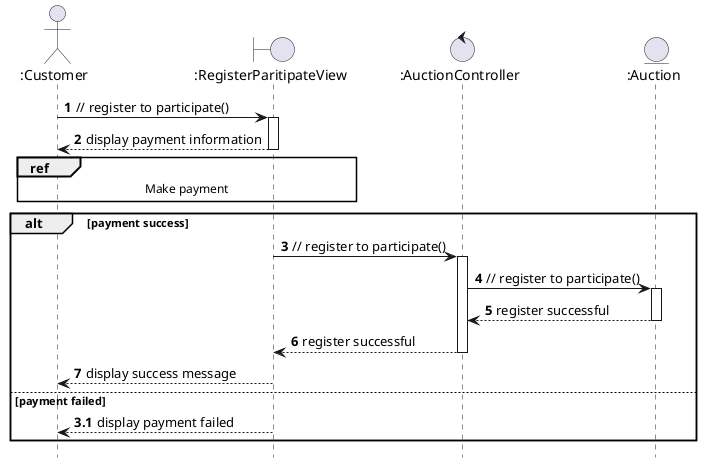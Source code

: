 @startuml register_to_participate
hide footbox

actor ":Customer" as customer
boundary ":RegisterParitipateView" as view
control ":AuctionController" as controller
entity ":Auction" as auction

autonumber
autoactivate on

customer -> view: // register to participate()
view --> customer: display payment information
ref over customer, view: Make payment
alt payment success
    view -> controller: // register to participate()
    controller -> auction: // register to participate()
    auction --> controller: register successful
    controller --> view: register successful
    view --> customer : display success message
else payment failed
    autonumber 3.1
    view --> customer : display payment failed
end

@enduml